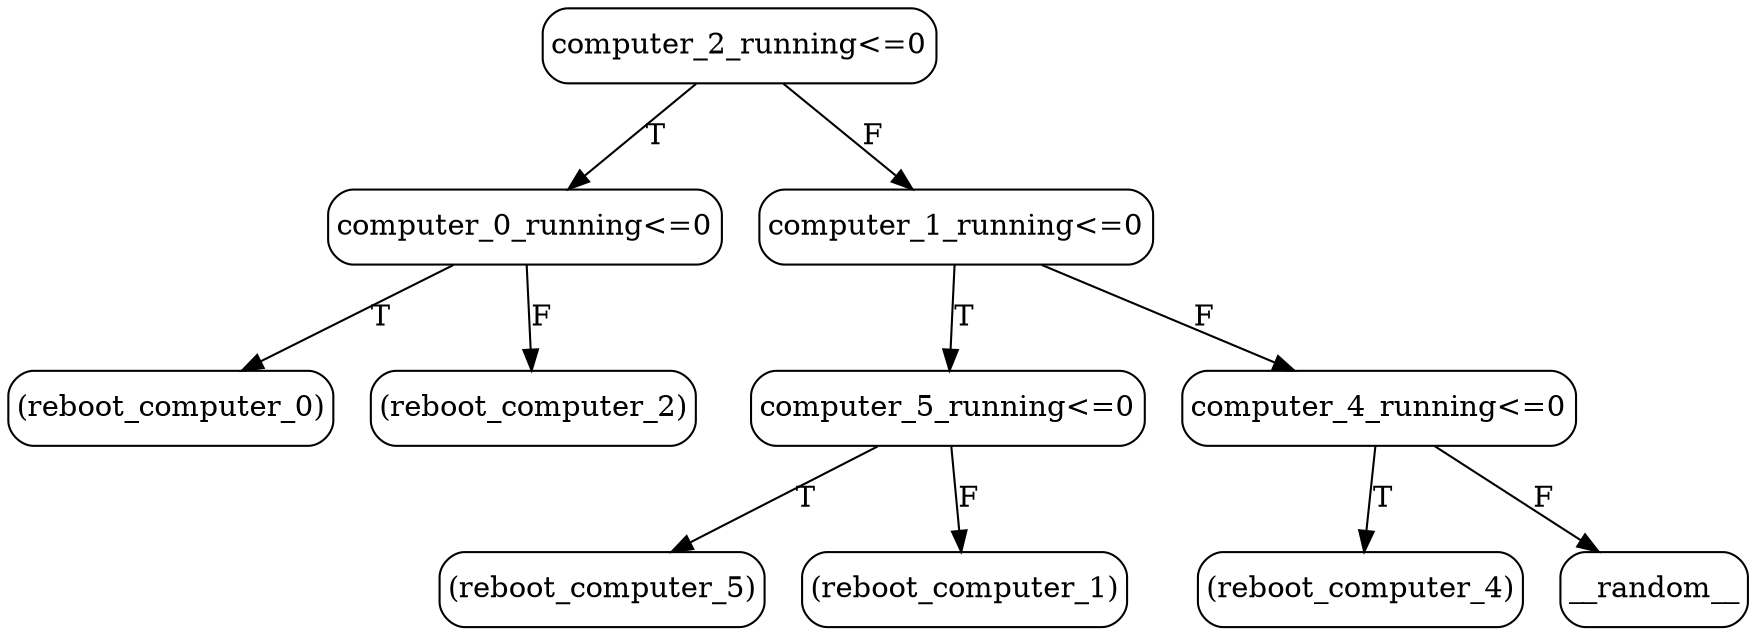 // decision tree
digraph {
	2 [label="(reboot_computer_0)" margin="0.05,0.05" shape=box style=rounded]
	5 [label="(reboot_computer_2)" margin="0.05,0.05" shape=box style=rounded]
	1 [label="computer_0_running<=0" margin="0.05,0.05" shape=box style=rounded]
	1 -> 2 [label=T]
	1 -> 5 [label=F]
	10 [label="(reboot_computer_5)" margin="0.05,0.05" shape=box style=rounded]
	11 [label="(reboot_computer_1)" margin="0.05,0.05" shape=box style=rounded]
	9 [label="computer_5_running<=0" margin="0.05,0.05" shape=box style=rounded]
	9 -> 10 [label=T]
	9 -> 11 [label=F]
	13 [label="(reboot_computer_4)" margin="0.05,0.05" shape=box style=rounded]
	14 [label=__random__ margin="0.05,0.05" shape=box style=rounded]
	12 [label="computer_4_running<=0" margin="0.05,0.05" shape=box style=rounded]
	12 -> 13 [label=T]
	12 -> 14 [label=F]
	8 [label="computer_1_running<=0" margin="0.05,0.05" shape=box style=rounded]
	8 -> 9 [label=T]
	8 -> 12 [label=F]
	0 [label="computer_2_running<=0" margin="0.05,0.05" shape=box style=rounded]
	0 -> 1 [label=T]
	0 -> 8 [label=F]
}
